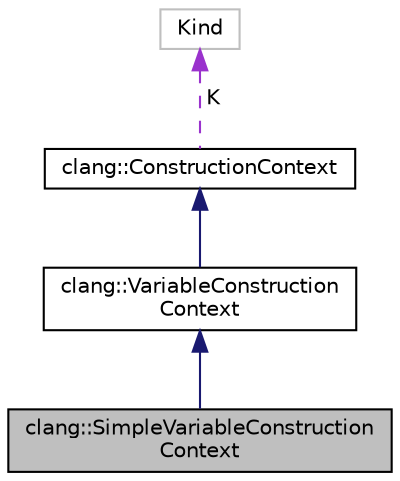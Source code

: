 digraph "clang::SimpleVariableConstructionContext"
{
 // LATEX_PDF_SIZE
  bgcolor="transparent";
  edge [fontname="Helvetica",fontsize="10",labelfontname="Helvetica",labelfontsize="10"];
  node [fontname="Helvetica",fontsize="10",shape=record];
  Node1 [label="clang::SimpleVariableConstruction\lContext",height=0.2,width=0.4,color="black", fillcolor="grey75", style="filled", fontcolor="black",tooltip="Represents construction into a simple local variable, eg."];
  Node2 -> Node1 [dir="back",color="midnightblue",fontsize="10",style="solid",fontname="Helvetica"];
  Node2 [label="clang::VariableConstruction\lContext",height=0.2,width=0.4,color="black",URL="$classclang_1_1VariableConstructionContext.html",tooltip="An abstract base class for local variable constructors."];
  Node3 -> Node2 [dir="back",color="midnightblue",fontsize="10",style="solid",fontname="Helvetica"];
  Node3 [label="clang::ConstructionContext",height=0.2,width=0.4,color="black",URL="$classclang_1_1ConstructionContext.html",tooltip="ConstructionContext's subclasses describe different ways of constructing an object in C++."];
  Node4 -> Node3 [dir="back",color="darkorchid3",fontsize="10",style="dashed",label=" K" ,fontname="Helvetica"];
  Node4 [label="Kind",height=0.2,width=0.4,color="grey75",tooltip=" "];
}
